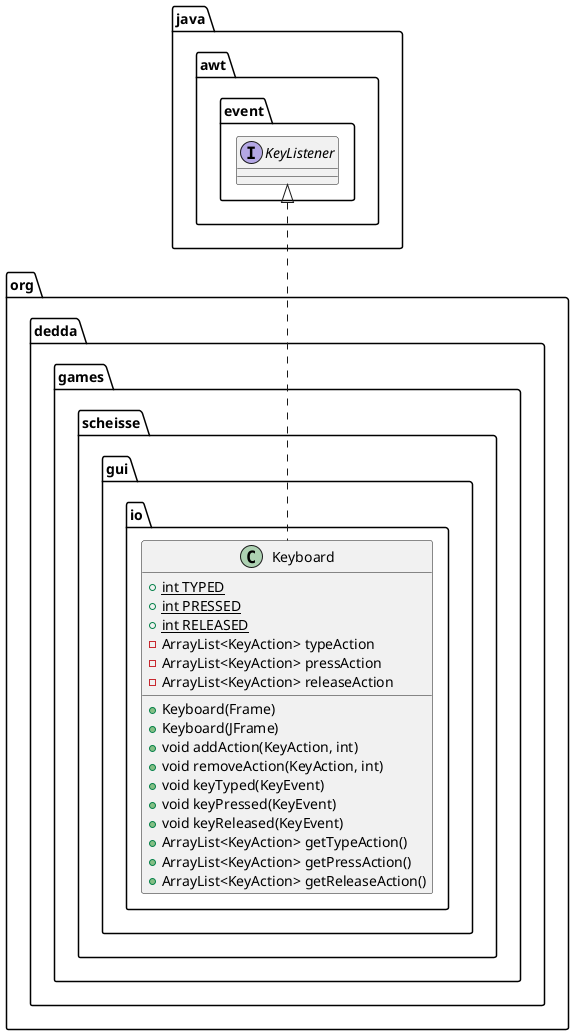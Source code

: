 @startuml
interface java.awt.event.KeyListener

class org.dedda.games.scheisse.gui.io.Keyboard{
    + {static} int TYPED
    + {static} int PRESSED
    + {static} int RELEASED
    - ArrayList<KeyAction> typeAction
    - ArrayList<KeyAction> pressAction
    - ArrayList<KeyAction> releaseAction
    + Keyboard(Frame)
    + Keyboard(JFrame)
    + void addAction(KeyAction, int)
    + void removeAction(KeyAction, int)
    + void keyTyped(KeyEvent)
    + void keyPressed(KeyEvent)
    + void keyReleased(KeyEvent)
    + ArrayList<KeyAction> getTypeAction()
    + ArrayList<KeyAction> getPressAction()
    + ArrayList<KeyAction> getReleaseAction()
}

java.awt.event.KeyListener <|.. org.dedda.games.scheisse.gui.io.Keyboard
@enduml